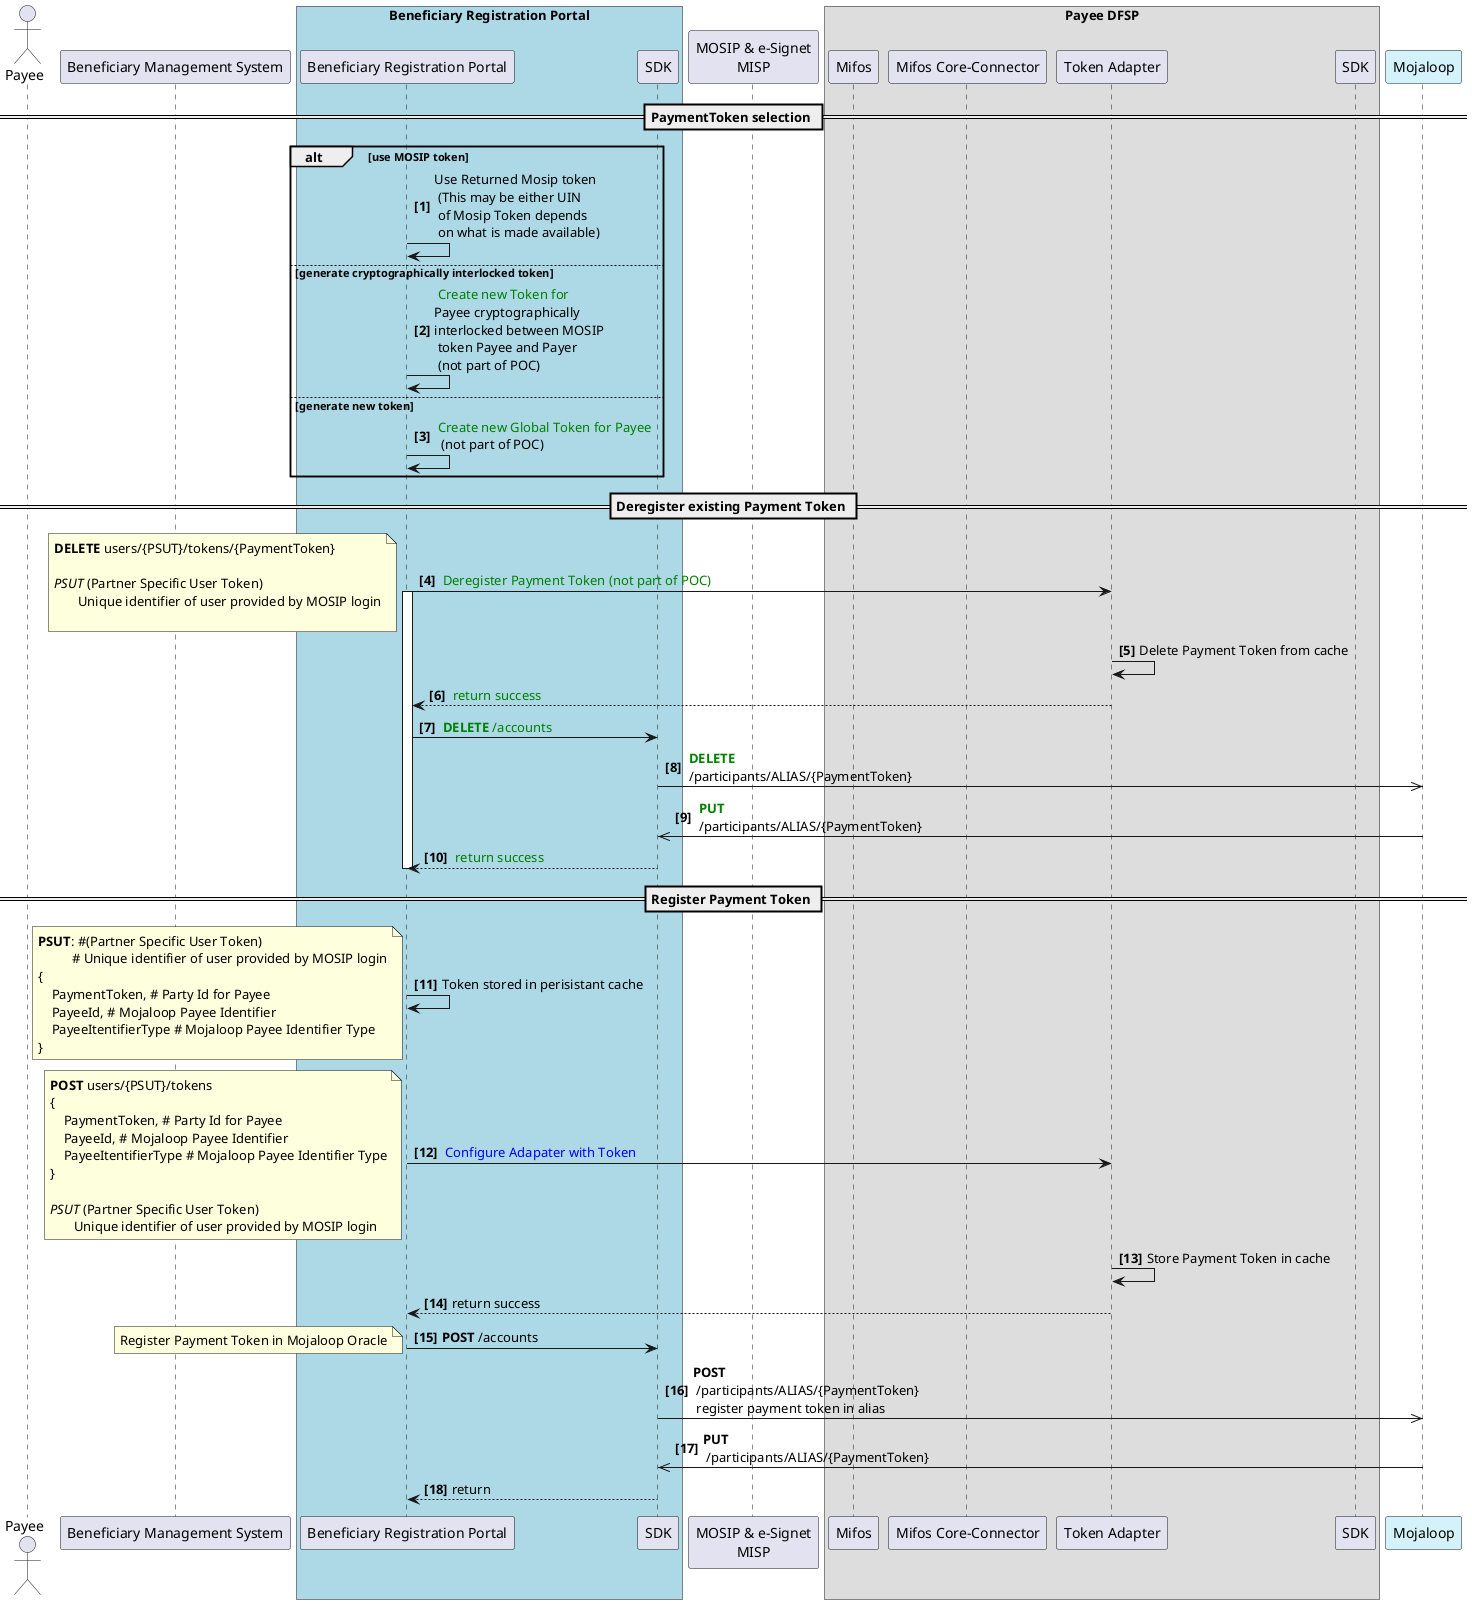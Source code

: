 @startuml
autonumber 1 "<b>[0]"

actor "Payee" as Payee

participant "Beneficiary Management System" as BMS
box "Beneficiary Registration Portal" #LightBlue
participant "Beneficiary Registration Portal" as BRP
participant "SDK" as BSDK
end box

participant "MOSIP & e-Signet\nMISP" as eSignet

box "Payee DFSP"
participant "Mifos" as Mifos
participant "Mifos Core-Connector" as CC
participant "Token Adapter" as Adapter
participant "SDK" as SDK
end box
participant "Mojaloop" as Mojaloop  #d4f2f9

== PaymentToken selection ==

alt use MOSIP token
BRP->BRP: Use Returned Mosip token \n (This may be either UIN \n of Mosip Token depends \n on what is made available)
else generate cryptographically interlocked token
BRP->BRP: <color:Green> Create new Token for \nPayee cryptographically \ninterlocked between MOSIP\n token Payee and Payer \n (not part of POC)
else generate new token
BRP->BRP: <color:Green> Create new Global Token for Payee\n  (not part of POC)
end


== Deregister existing Payment Token ==
BRP->Adapter: <color:Green> Deregister Payment Token (not part of POC)
note left
**DELETE** users/{PSUT}/tokens/{PaymentToken}

<i>PSUT</i> (Partner Specific User Token)
       Unique identifier of user provided by MOSIP login

end note
activate BRP

Adapter->Adapter: Delete Payment Token from cache

Adapter-->BRP: <color:Green> return success

BRP->BSDK: <color:Green> **DELETE** /accounts 
BSDK->>Mojaloop: <color:Green> **DELETE** \n /participants/ALIAS/{PaymentToken}
Mojaloop->>BSDK: <color:Green> **PUT** \n /participants/ALIAS/{PaymentToken}
BSDK-->BRP: <color:Green> return success
deactivate BRP

== Register Payment Token ==

BRP->BRP: Token stored in perisistant cache
note left
**PSUT**: #(Partner Specific User Token)
          # Unique identifier of user provided by MOSIP login
{
    PaymentToken, # Party Id for Payee
    PayeeId, # Mojaloop Payee Identifier
    PayeeItentifierType # Mojaloop Payee Identifier Type
}
end note




BRP->Adapter: <color:Blue> Configure Adapater with Token
note left
**POST** users/{PSUT}/tokens
{
    PaymentToken, # Party Id for Payee
    PayeeId, # Mojaloop Payee Identifier
    PayeeItentifierType # Mojaloop Payee Identifier Type
}

<i>PSUT</i> (Partner Specific User Token)
       Unique identifier of user provided by MOSIP login
end note

Adapter->Adapter: Store Payment Token in cache
Adapter-->BRP: return success

BRP->BSDK: **POST** /accounts
note left 
Register Payment Token in Mojaloop Oracle
end note
BSDK->>Mojaloop: **POST** \n /participants/ALIAS/{PaymentToken} \n register payment token in alias
Mojaloop->>BSDK: **PUT** \n /participants/ALIAS/{PaymentToken}
BSDK-->BRP: return

deactivate BRP

@enduml
